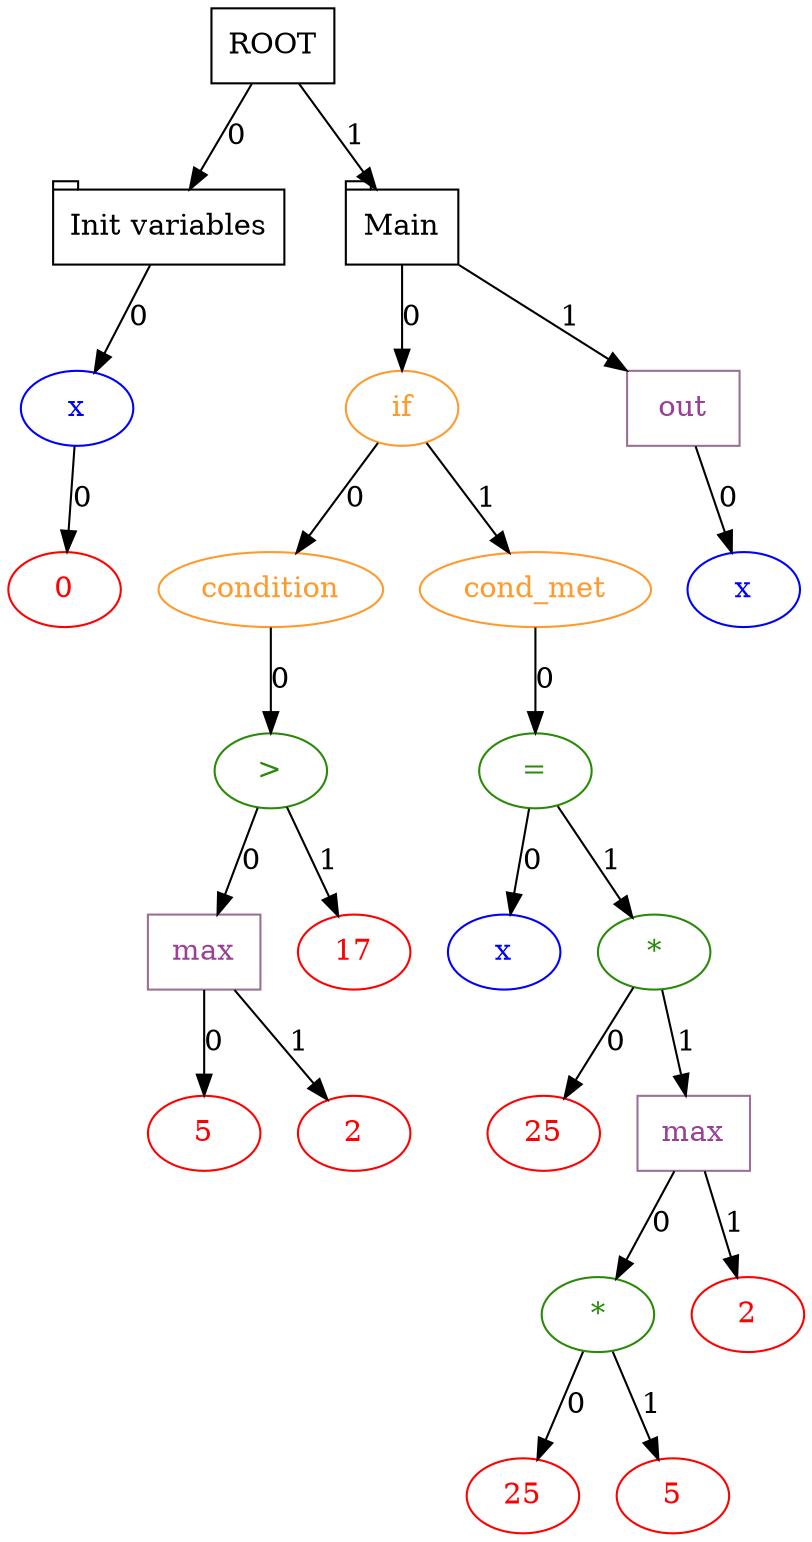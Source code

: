 digraph DotGraph
{
    Node0 [shape="box", color="black", fontcolor="black", fillcolor="white", style="solid", weight="1", label="ROOT"];
    Node0 -> Node1 [color="black", style="solid", weight="1", label="0"];
    Node1 [shape="tab", color="black", fontcolor="black", fillcolor="white", style="solid", weight="1", label="Init variables"];
    Node1 -> Node2 [color="black", style="solid", weight="1", label="0"];
    Node2 [shape="ellipse", color="blue", fontcolor="blue", fillcolor="white", style="solid", weight="1", label="x"];
    Node2 -> Node3 [color="black", style="solid", weight="1", label="0"];
    Node3 [shape="ellipse", color="red", fontcolor="red", fillcolor="white", style="solid", weight="1", label="0"];
    Node0 -> Node4 [color="black", style="solid", weight="1", label="1"];
    Node4 [shape="tab", color="black", fontcolor="black", fillcolor="white", style="solid", weight="1", label="Main"];
    Node4 -> Node5 [color="black", style="solid", weight="1", label="0"];
    Node5 [shape="ellipse", color="#FE9A2E", fontcolor="#FE9A2E", fillcolor="white", style="solid", weight="1", label="if"];
    Node5 -> Node6 [color="black", style="solid", weight="1", label="0"];
    Node6 [shape="ellipse", color="#FE9A2E", fontcolor="#FE9A2E", fillcolor="white", style="solid", weight="1", label="condition"];
    Node6 -> Node7 [color="black", style="solid", weight="1", label="0"];
    Node7 [shape="ellipse", color="#298A08", fontcolor="#298A08", fillcolor="white", style="solid", weight="1", label=">"];
    Node7 -> Node8 [color="black", style="solid", weight="1", label="0"];
    Node8 [shape="box", color="#9A7195", fontcolor="#9A4195", fillcolor="white", style="solid", weight="1", label="max"];
    Node8 -> Node9 [color="black", style="solid", weight="1", label="0"];
    Node9 [shape="ellipse", color="red", fontcolor="red", fillcolor="white", style="solid", weight="1", label="5"];
    Node8 -> Node10 [color="black", style="solid", weight="1", label="1"];
    Node10 [shape="ellipse", color="red", fontcolor="red", fillcolor="white", style="solid", weight="1", label="2"];
    Node7 -> Node11 [color="black", style="solid", weight="1", label="1"];
    Node11 [shape="ellipse", color="red", fontcolor="red", fillcolor="white", style="solid", weight="1", label="17"];
    Node5 -> Node12 [color="black", style="solid", weight="1", label="1"];
    Node12 [shape="ellipse", color="#FE9A2E", fontcolor="#FE9A2E", fillcolor="white", style="solid", weight="1", label="cond_met"];
    Node12 -> Node13 [color="black", style="solid", weight="1", label="0"];
    Node13 [shape="ellipse", color="#298A08", fontcolor="#298A08", fillcolor="white", style="solid", weight="1", label="="];
    Node13 -> Node14 [color="black", style="solid", weight="1", label="0"];
    Node14 [shape="ellipse", color="blue", fontcolor="blue", fillcolor="white", style="solid", weight="1", label="x"];
    Node13 -> Node15 [color="black", style="solid", weight="1", label="1"];
    Node15 [shape="ellipse", color="#298A08", fontcolor="#298A08", fillcolor="white", style="solid", weight="1", label="*"];
    Node15 -> Node16 [color="black", style="solid", weight="1", label="0"];
    Node16 [shape="ellipse", color="red", fontcolor="red", fillcolor="white", style="solid", weight="1", label="25"];
    Node15 -> Node17 [color="black", style="solid", weight="1", label="1"];
    Node17 [shape="box", color="#9A7195", fontcolor="#9A4195", fillcolor="white", style="solid", weight="1", label="max"];
    Node17 -> Node18 [color="black", style="solid", weight="1", label="0"];
    Node18 [shape="ellipse", color="#298A08", fontcolor="#298A08", fillcolor="white", style="solid", weight="1", label="*"];
    Node18 -> Node19 [color="black", style="solid", weight="1", label="0"];
    Node19 [shape="ellipse", color="red", fontcolor="red", fillcolor="white", style="solid", weight="1", label="25"];
    Node18 -> Node20 [color="black", style="solid", weight="1", label="1"];
    Node20 [shape="ellipse", color="red", fontcolor="red", fillcolor="white", style="solid", weight="1", label="5"];
    Node17 -> Node21 [color="black", style="solid", weight="1", label="1"];
    Node21 [shape="ellipse", color="red", fontcolor="red", fillcolor="white", style="solid", weight="1", label="2"];
    Node4 -> Node22 [color="black", style="solid", weight="1", label="1"];
    Node22 [shape="box", color="#9A7195", fontcolor="#9A4195", fillcolor="white", style="solid", weight="1", label="out"];
    Node22 -> Node23 [color="black", style="solid", weight="1", label="0"];
    Node23 [shape="ellipse", color="blue", fontcolor="blue", fillcolor="white", style="solid", weight="1", label="x"];
}
